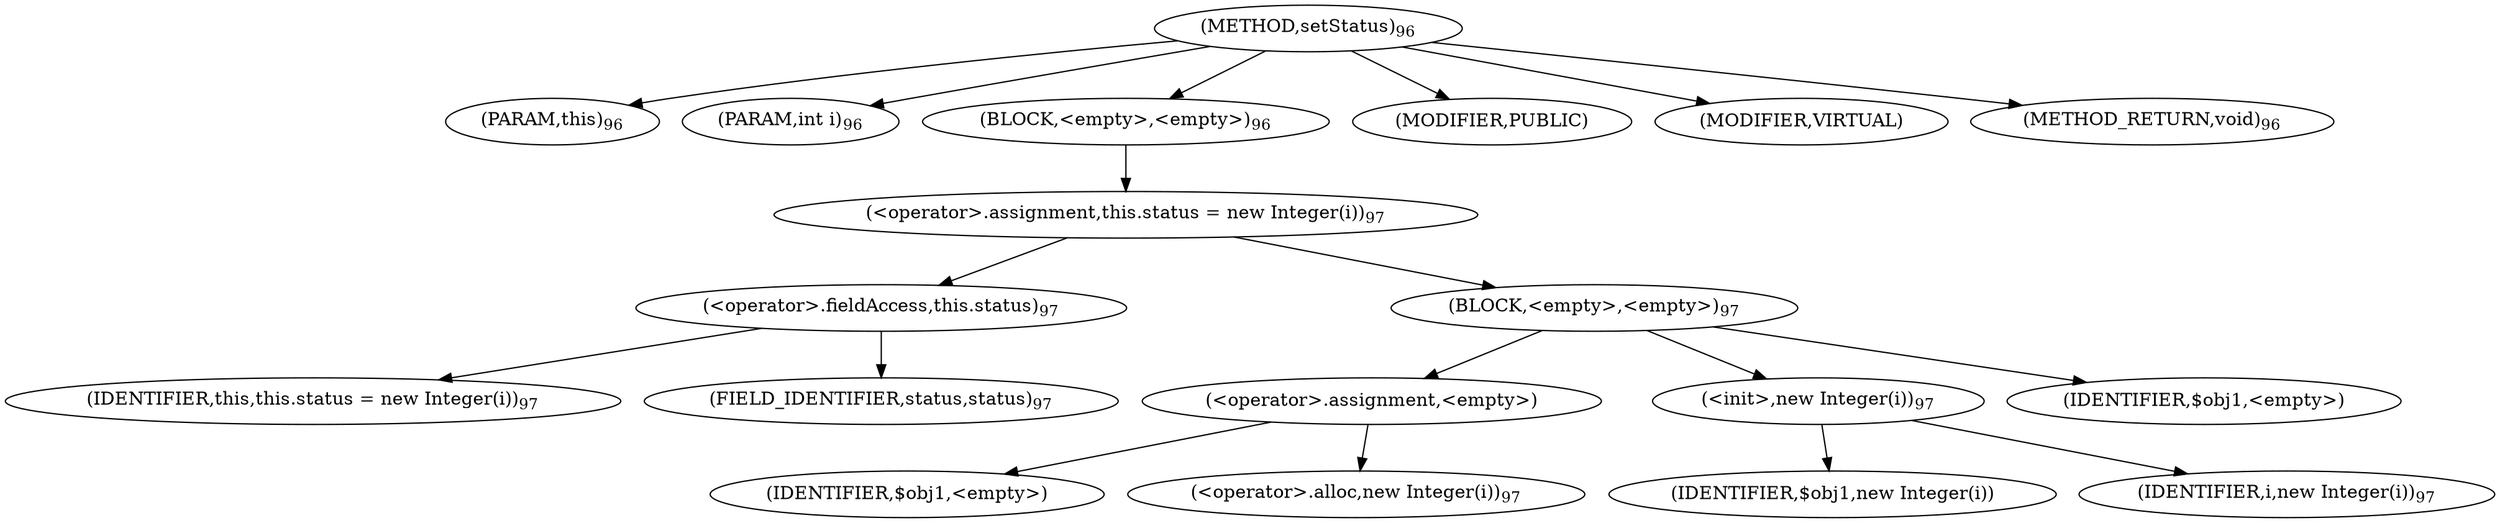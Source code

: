 digraph "setStatus" {  
"118" [label = <(METHOD,setStatus)<SUB>96</SUB>> ]
"119" [label = <(PARAM,this)<SUB>96</SUB>> ]
"120" [label = <(PARAM,int i)<SUB>96</SUB>> ]
"121" [label = <(BLOCK,&lt;empty&gt;,&lt;empty&gt;)<SUB>96</SUB>> ]
"122" [label = <(&lt;operator&gt;.assignment,this.status = new Integer(i))<SUB>97</SUB>> ]
"123" [label = <(&lt;operator&gt;.fieldAccess,this.status)<SUB>97</SUB>> ]
"124" [label = <(IDENTIFIER,this,this.status = new Integer(i))<SUB>97</SUB>> ]
"125" [label = <(FIELD_IDENTIFIER,status,status)<SUB>97</SUB>> ]
"126" [label = <(BLOCK,&lt;empty&gt;,&lt;empty&gt;)<SUB>97</SUB>> ]
"127" [label = <(&lt;operator&gt;.assignment,&lt;empty&gt;)> ]
"128" [label = <(IDENTIFIER,$obj1,&lt;empty&gt;)> ]
"129" [label = <(&lt;operator&gt;.alloc,new Integer(i))<SUB>97</SUB>> ]
"130" [label = <(&lt;init&gt;,new Integer(i))<SUB>97</SUB>> ]
"131" [label = <(IDENTIFIER,$obj1,new Integer(i))> ]
"132" [label = <(IDENTIFIER,i,new Integer(i))<SUB>97</SUB>> ]
"133" [label = <(IDENTIFIER,$obj1,&lt;empty&gt;)> ]
"134" [label = <(MODIFIER,PUBLIC)> ]
"135" [label = <(MODIFIER,VIRTUAL)> ]
"136" [label = <(METHOD_RETURN,void)<SUB>96</SUB>> ]
  "118" -> "119" 
  "118" -> "120" 
  "118" -> "121" 
  "118" -> "134" 
  "118" -> "135" 
  "118" -> "136" 
  "121" -> "122" 
  "122" -> "123" 
  "122" -> "126" 
  "123" -> "124" 
  "123" -> "125" 
  "126" -> "127" 
  "126" -> "130" 
  "126" -> "133" 
  "127" -> "128" 
  "127" -> "129" 
  "130" -> "131" 
  "130" -> "132" 
}
